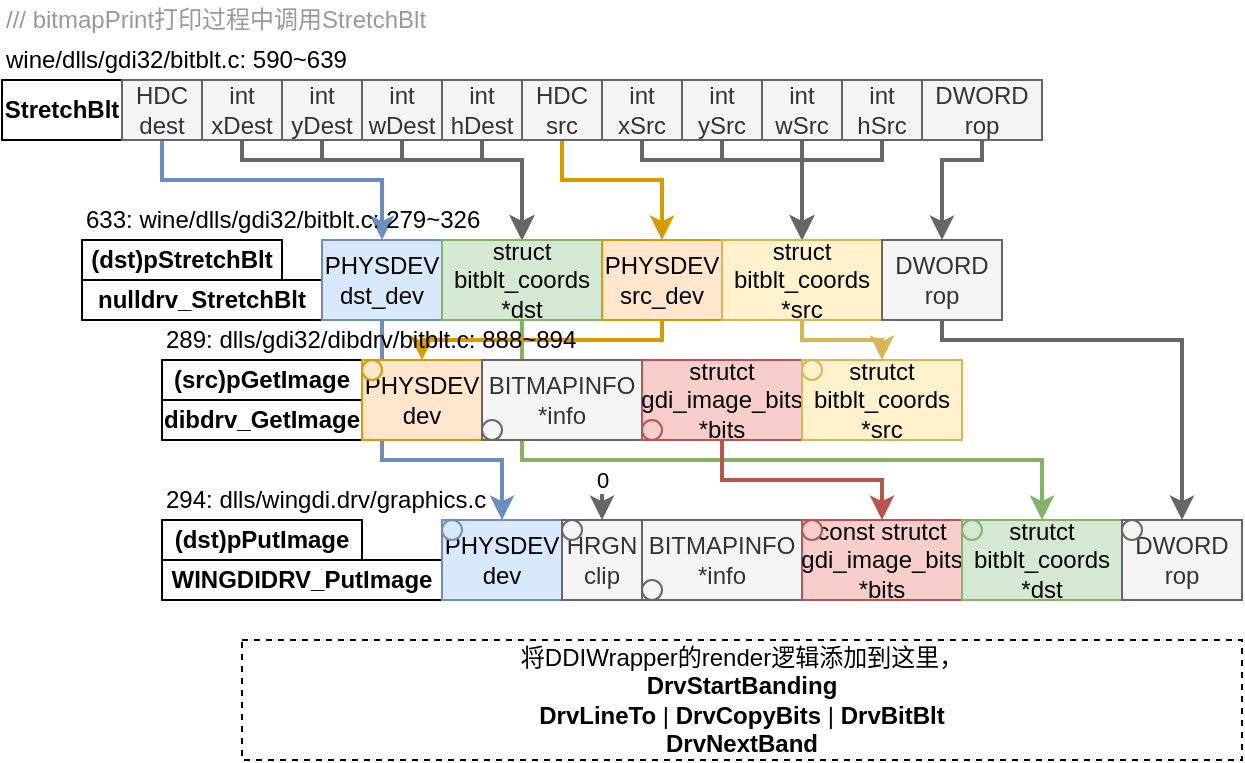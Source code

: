 <mxfile compressed="false" version="13.3.9" type="device">
  <diagram id="TGy3KXLHs06d4MJZ_HIX" name="Page-1">
    <mxGraphModel dx="683" dy="415" grid="1" gridSize="10" guides="0" tooltips="1" connect="1" arrows="1" fold="1" page="1" pageScale="1" pageWidth="850" pageHeight="1100" math="0" shadow="0">
      <root>
        <mxCell id="0" />
        <mxCell id="1" parent="0" />
        <mxCell id="fKnwoLsveoxRa16Z91zj-1" value="&lt;b&gt;StretchBlt&lt;/b&gt;" style="rounded=0;whiteSpace=wrap;html=1;" vertex="1" parent="1">
          <mxGeometry x="80" y="80" width="60" height="30" as="geometry" />
        </mxCell>
        <mxCell id="fKnwoLsveoxRa16Z91zj-33" style="edgeStyle=orthogonalEdgeStyle;rounded=0;orthogonalLoop=1;jettySize=auto;html=1;strokeWidth=2;fillColor=#dae8fc;strokeColor=#6c8ebf;" edge="1" parent="1" source="fKnwoLsveoxRa16Z91zj-2" target="fKnwoLsveoxRa16Z91zj-18">
          <mxGeometry relative="1" as="geometry">
            <Array as="points">
              <mxPoint x="160" y="130" />
              <mxPoint x="270" y="130" />
            </Array>
          </mxGeometry>
        </mxCell>
        <mxCell id="fKnwoLsveoxRa16Z91zj-2" value="HDC dest" style="rounded=0;whiteSpace=wrap;html=1;fillColor=#f5f5f5;strokeColor=#666666;fontColor=#333333;" vertex="1" parent="1">
          <mxGeometry x="140" y="80" width="40" height="30" as="geometry" />
        </mxCell>
        <mxCell id="fKnwoLsveoxRa16Z91zj-24" style="edgeStyle=orthogonalEdgeStyle;rounded=0;orthogonalLoop=1;jettySize=auto;html=1;strokeWidth=2;fillColor=#f5f5f5;strokeColor=#666666;" edge="1" parent="1" source="fKnwoLsveoxRa16Z91zj-3" target="fKnwoLsveoxRa16Z91zj-19">
          <mxGeometry relative="1" as="geometry">
            <Array as="points">
              <mxPoint x="200" y="120" />
              <mxPoint x="340" y="120" />
            </Array>
          </mxGeometry>
        </mxCell>
        <mxCell id="fKnwoLsveoxRa16Z91zj-3" value="int&lt;br&gt;xDest" style="rounded=0;whiteSpace=wrap;html=1;fillColor=#f5f5f5;strokeColor=#666666;fontColor=#333333;" vertex="1" parent="1">
          <mxGeometry x="180" y="80" width="40" height="30" as="geometry" />
        </mxCell>
        <mxCell id="fKnwoLsveoxRa16Z91zj-25" style="edgeStyle=orthogonalEdgeStyle;rounded=0;orthogonalLoop=1;jettySize=auto;html=1;strokeWidth=2;fillColor=#f5f5f5;strokeColor=#666666;" edge="1" parent="1" source="fKnwoLsveoxRa16Z91zj-4" target="fKnwoLsveoxRa16Z91zj-19">
          <mxGeometry relative="1" as="geometry">
            <Array as="points">
              <mxPoint x="240" y="120" />
              <mxPoint x="340" y="120" />
            </Array>
          </mxGeometry>
        </mxCell>
        <mxCell id="fKnwoLsveoxRa16Z91zj-4" value="int&lt;br&gt;yDest" style="rounded=0;whiteSpace=wrap;html=1;fillColor=#f5f5f5;strokeColor=#666666;fontColor=#333333;" vertex="1" parent="1">
          <mxGeometry x="220" y="80" width="40" height="30" as="geometry" />
        </mxCell>
        <mxCell id="fKnwoLsveoxRa16Z91zj-26" style="edgeStyle=orthogonalEdgeStyle;rounded=0;orthogonalLoop=1;jettySize=auto;html=1;strokeWidth=2;fillColor=#f5f5f5;strokeColor=#666666;" edge="1" parent="1" source="fKnwoLsveoxRa16Z91zj-5" target="fKnwoLsveoxRa16Z91zj-19">
          <mxGeometry relative="1" as="geometry">
            <Array as="points">
              <mxPoint x="280" y="120" />
              <mxPoint x="340" y="120" />
            </Array>
          </mxGeometry>
        </mxCell>
        <mxCell id="fKnwoLsveoxRa16Z91zj-5" value="int&lt;br&gt;wDest" style="rounded=0;whiteSpace=wrap;html=1;fillColor=#f5f5f5;strokeColor=#666666;fontColor=#333333;" vertex="1" parent="1">
          <mxGeometry x="260" y="80" width="40" height="30" as="geometry" />
        </mxCell>
        <mxCell id="fKnwoLsveoxRa16Z91zj-27" style="edgeStyle=orthogonalEdgeStyle;rounded=0;orthogonalLoop=1;jettySize=auto;html=1;strokeWidth=2;fillColor=#f5f5f5;strokeColor=#666666;" edge="1" parent="1" source="fKnwoLsveoxRa16Z91zj-6" target="fKnwoLsveoxRa16Z91zj-19">
          <mxGeometry relative="1" as="geometry">
            <Array as="points">
              <mxPoint x="320" y="120" />
              <mxPoint x="340" y="120" />
            </Array>
          </mxGeometry>
        </mxCell>
        <mxCell id="fKnwoLsveoxRa16Z91zj-6" value="int&lt;br&gt;hDest" style="rounded=0;whiteSpace=wrap;html=1;fillColor=#f5f5f5;strokeColor=#666666;fontColor=#333333;" vertex="1" parent="1">
          <mxGeometry x="300" y="80" width="40" height="30" as="geometry" />
        </mxCell>
        <mxCell id="fKnwoLsveoxRa16Z91zj-34" style="edgeStyle=orthogonalEdgeStyle;rounded=0;orthogonalLoop=1;jettySize=auto;html=1;strokeWidth=2;fillColor=#ffe6cc;strokeColor=#d79b00;" edge="1" parent="1" source="fKnwoLsveoxRa16Z91zj-7" target="fKnwoLsveoxRa16Z91zj-20">
          <mxGeometry relative="1" as="geometry">
            <Array as="points">
              <mxPoint x="360" y="130" />
              <mxPoint x="410" y="130" />
            </Array>
          </mxGeometry>
        </mxCell>
        <mxCell id="fKnwoLsveoxRa16Z91zj-7" value="HDC src" style="rounded=0;whiteSpace=wrap;html=1;fillColor=#f5f5f5;strokeColor=#666666;fontColor=#333333;" vertex="1" parent="1">
          <mxGeometry x="340" y="80" width="40" height="30" as="geometry" />
        </mxCell>
        <mxCell id="fKnwoLsveoxRa16Z91zj-28" style="edgeStyle=orthogonalEdgeStyle;rounded=0;orthogonalLoop=1;jettySize=auto;html=1;strokeWidth=2;fillColor=#f5f5f5;strokeColor=#666666;" edge="1" parent="1" source="fKnwoLsveoxRa16Z91zj-8" target="fKnwoLsveoxRa16Z91zj-22">
          <mxGeometry relative="1" as="geometry">
            <Array as="points">
              <mxPoint x="400" y="120" />
              <mxPoint x="480" y="120" />
            </Array>
          </mxGeometry>
        </mxCell>
        <mxCell id="fKnwoLsveoxRa16Z91zj-8" value="int&lt;br&gt;xSrc" style="rounded=0;whiteSpace=wrap;html=1;fillColor=#f5f5f5;strokeColor=#666666;fontColor=#333333;" vertex="1" parent="1">
          <mxGeometry x="380" y="80" width="40" height="30" as="geometry" />
        </mxCell>
        <mxCell id="fKnwoLsveoxRa16Z91zj-29" style="edgeStyle=orthogonalEdgeStyle;rounded=0;orthogonalLoop=1;jettySize=auto;html=1;strokeWidth=2;fillColor=#f5f5f5;strokeColor=#666666;" edge="1" parent="1" source="fKnwoLsveoxRa16Z91zj-9" target="fKnwoLsveoxRa16Z91zj-22">
          <mxGeometry relative="1" as="geometry">
            <Array as="points">
              <mxPoint x="440" y="120" />
              <mxPoint x="480" y="120" />
            </Array>
          </mxGeometry>
        </mxCell>
        <mxCell id="fKnwoLsveoxRa16Z91zj-9" value="int&lt;br&gt;ySrc" style="rounded=0;whiteSpace=wrap;html=1;fillColor=#f5f5f5;strokeColor=#666666;fontColor=#333333;" vertex="1" parent="1">
          <mxGeometry x="420" y="80" width="40" height="30" as="geometry" />
        </mxCell>
        <mxCell id="fKnwoLsveoxRa16Z91zj-30" style="edgeStyle=orthogonalEdgeStyle;rounded=0;orthogonalLoop=1;jettySize=auto;html=1;strokeWidth=2;fillColor=#f5f5f5;strokeColor=#666666;" edge="1" parent="1" source="fKnwoLsveoxRa16Z91zj-10" target="fKnwoLsveoxRa16Z91zj-22">
          <mxGeometry relative="1" as="geometry" />
        </mxCell>
        <mxCell id="fKnwoLsveoxRa16Z91zj-10" value="int&lt;br&gt;wSrc" style="rounded=0;whiteSpace=wrap;html=1;fillColor=#f5f5f5;strokeColor=#666666;fontColor=#333333;" vertex="1" parent="1">
          <mxGeometry x="460" y="80" width="40" height="30" as="geometry" />
        </mxCell>
        <mxCell id="fKnwoLsveoxRa16Z91zj-31" style="edgeStyle=orthogonalEdgeStyle;rounded=0;orthogonalLoop=1;jettySize=auto;html=1;strokeWidth=2;fillColor=#f5f5f5;strokeColor=#666666;" edge="1" parent="1" source="fKnwoLsveoxRa16Z91zj-11" target="fKnwoLsveoxRa16Z91zj-22">
          <mxGeometry relative="1" as="geometry">
            <Array as="points">
              <mxPoint x="520" y="120" />
              <mxPoint x="480" y="120" />
            </Array>
          </mxGeometry>
        </mxCell>
        <mxCell id="fKnwoLsveoxRa16Z91zj-11" value="int&lt;br&gt;hSrc" style="rounded=0;whiteSpace=wrap;html=1;fillColor=#f5f5f5;strokeColor=#666666;fontColor=#333333;" vertex="1" parent="1">
          <mxGeometry x="500" y="80" width="40" height="30" as="geometry" />
        </mxCell>
        <mxCell id="fKnwoLsveoxRa16Z91zj-32" style="edgeStyle=orthogonalEdgeStyle;rounded=0;orthogonalLoop=1;jettySize=auto;html=1;strokeWidth=2;fillColor=#f5f5f5;strokeColor=#666666;" edge="1" parent="1" source="fKnwoLsveoxRa16Z91zj-12" target="fKnwoLsveoxRa16Z91zj-23">
          <mxGeometry relative="1" as="geometry">
            <Array as="points">
              <mxPoint x="570" y="120" />
              <mxPoint x="550" y="120" />
            </Array>
          </mxGeometry>
        </mxCell>
        <mxCell id="fKnwoLsveoxRa16Z91zj-12" value="DWORD rop" style="rounded=0;whiteSpace=wrap;html=1;fillColor=#f5f5f5;strokeColor=#666666;fontColor=#333333;" vertex="1" parent="1">
          <mxGeometry x="540" y="80" width="60" height="30" as="geometry" />
        </mxCell>
        <mxCell id="fKnwoLsveoxRa16Z91zj-13" value="&lt;font color=&quot;#999999&quot;&gt;/// bitmapPrint打印过程中调用StretchBlt&lt;/font&gt;" style="text;html=1;align=left;verticalAlign=middle;resizable=0;points=[];autosize=1;" vertex="1" parent="1">
          <mxGeometry x="80" y="40" width="230" height="20" as="geometry" />
        </mxCell>
        <mxCell id="fKnwoLsveoxRa16Z91zj-14" value="wine/dlls/gdi32/bitblt.c: 590~639" style="text;html=1;align=left;verticalAlign=middle;resizable=0;points=[];autosize=1;" vertex="1" parent="1">
          <mxGeometry x="80" y="60" width="190" height="20" as="geometry" />
        </mxCell>
        <mxCell id="fKnwoLsveoxRa16Z91zj-15" value="&lt;b&gt;(dst)pStretchBlt&lt;/b&gt;" style="rounded=0;whiteSpace=wrap;html=1;" vertex="1" parent="1">
          <mxGeometry x="120" y="160" width="100" height="20" as="geometry" />
        </mxCell>
        <mxCell id="fKnwoLsveoxRa16Z91zj-16" value="633: wine/dlls/gdi32/bitblt.c: 279~326" style="text;html=1;align=left;verticalAlign=middle;resizable=0;points=[];autosize=1;" vertex="1" parent="1">
          <mxGeometry x="120" y="140" width="210" height="20" as="geometry" />
        </mxCell>
        <mxCell id="fKnwoLsveoxRa16Z91zj-17" value="&lt;b&gt;nulldrv_StretchBlt&lt;/b&gt;" style="rounded=0;whiteSpace=wrap;html=1;" vertex="1" parent="1">
          <mxGeometry x="120" y="180" width="120" height="20" as="geometry" />
        </mxCell>
        <mxCell id="fKnwoLsveoxRa16Z91zj-64" style="edgeStyle=orthogonalEdgeStyle;rounded=0;orthogonalLoop=1;jettySize=auto;html=1;strokeWidth=2;fillColor=#dae8fc;strokeColor=#6c8ebf;" edge="1" parent="1" source="fKnwoLsveoxRa16Z91zj-18" target="fKnwoLsveoxRa16Z91zj-51">
          <mxGeometry relative="1" as="geometry">
            <Array as="points">
              <mxPoint x="270" y="270" />
              <mxPoint x="330" y="270" />
            </Array>
          </mxGeometry>
        </mxCell>
        <mxCell id="fKnwoLsveoxRa16Z91zj-18" value="PHYSDEV dst_dev" style="rounded=0;whiteSpace=wrap;html=1;fillColor=#dae8fc;strokeColor=#6c8ebf;" vertex="1" parent="1">
          <mxGeometry x="240" y="160" width="60" height="40" as="geometry" />
        </mxCell>
        <mxCell id="fKnwoLsveoxRa16Z91zj-66" style="edgeStyle=orthogonalEdgeStyle;rounded=0;orthogonalLoop=1;jettySize=auto;html=1;strokeWidth=2;fillColor=#d5e8d4;strokeColor=#82b366;" edge="1" parent="1" source="fKnwoLsveoxRa16Z91zj-19" target="fKnwoLsveoxRa16Z91zj-59">
          <mxGeometry relative="1" as="geometry">
            <Array as="points">
              <mxPoint x="340" y="270" />
              <mxPoint x="600" y="270" />
            </Array>
          </mxGeometry>
        </mxCell>
        <mxCell id="fKnwoLsveoxRa16Z91zj-19" value="struct bitblt_coords *dst" style="rounded=0;whiteSpace=wrap;html=1;fillColor=#d5e8d4;strokeColor=#82b366;" vertex="1" parent="1">
          <mxGeometry x="300" y="160" width="80" height="40" as="geometry" />
        </mxCell>
        <mxCell id="fKnwoLsveoxRa16Z91zj-47" style="edgeStyle=orthogonalEdgeStyle;rounded=0;orthogonalLoop=1;jettySize=auto;html=1;strokeWidth=2;fillColor=#ffe6cc;strokeColor=#d79b00;" edge="1" parent="1" source="fKnwoLsveoxRa16Z91zj-20" target="fKnwoLsveoxRa16Z91zj-38">
          <mxGeometry relative="1" as="geometry">
            <Array as="points">
              <mxPoint x="410" y="210" />
              <mxPoint x="290" y="210" />
            </Array>
          </mxGeometry>
        </mxCell>
        <mxCell id="fKnwoLsveoxRa16Z91zj-20" value="PHYSDEV src_dev" style="rounded=0;whiteSpace=wrap;html=1;fillColor=#ffe6cc;strokeColor=#d79b00;" vertex="1" parent="1">
          <mxGeometry x="380" y="160" width="60" height="40" as="geometry" />
        </mxCell>
        <mxCell id="fKnwoLsveoxRa16Z91zj-48" style="edgeStyle=orthogonalEdgeStyle;rounded=0;orthogonalLoop=1;jettySize=auto;html=1;strokeWidth=2;fillColor=#fff2cc;strokeColor=#d6b656;" edge="1" parent="1" source="fKnwoLsveoxRa16Z91zj-22" target="fKnwoLsveoxRa16Z91zj-41">
          <mxGeometry relative="1" as="geometry">
            <Array as="points">
              <mxPoint x="480" y="210" />
              <mxPoint x="520" y="210" />
            </Array>
          </mxGeometry>
        </mxCell>
        <mxCell id="fKnwoLsveoxRa16Z91zj-22" value="struct bitblt_coords *src" style="rounded=0;whiteSpace=wrap;html=1;fillColor=#fff2cc;strokeColor=#d6b656;" vertex="1" parent="1">
          <mxGeometry x="440" y="160" width="80" height="40" as="geometry" />
        </mxCell>
        <mxCell id="fKnwoLsveoxRa16Z91zj-67" style="edgeStyle=orthogonalEdgeStyle;rounded=0;orthogonalLoop=1;jettySize=auto;html=1;strokeWidth=2;fillColor=#f5f5f5;strokeColor=#666666;" edge="1" parent="1" source="fKnwoLsveoxRa16Z91zj-23" target="fKnwoLsveoxRa16Z91zj-61">
          <mxGeometry relative="1" as="geometry">
            <Array as="points">
              <mxPoint x="550" y="210" />
              <mxPoint x="670" y="210" />
            </Array>
          </mxGeometry>
        </mxCell>
        <mxCell id="fKnwoLsveoxRa16Z91zj-23" value="DWORD rop" style="rounded=0;whiteSpace=wrap;html=1;fillColor=#f5f5f5;strokeColor=#666666;fontColor=#333333;" vertex="1" parent="1">
          <mxGeometry x="520" y="160" width="60" height="40" as="geometry" />
        </mxCell>
        <mxCell id="fKnwoLsveoxRa16Z91zj-35" value="&lt;b&gt;dibdrv_GetImage&lt;/b&gt;" style="rounded=0;whiteSpace=wrap;html=1;" vertex="1" parent="1">
          <mxGeometry x="160" y="240" width="100" height="20" as="geometry" />
        </mxCell>
        <mxCell id="fKnwoLsveoxRa16Z91zj-36" value="&lt;b&gt;WINGDIDRV_PutImage&lt;/b&gt;" style="rounded=0;whiteSpace=wrap;html=1;" vertex="1" parent="1">
          <mxGeometry x="160" y="320" width="140" height="20" as="geometry" />
        </mxCell>
        <mxCell id="fKnwoLsveoxRa16Z91zj-37" value="&lt;b&gt;(src)pGetImage&lt;/b&gt;" style="rounded=0;whiteSpace=wrap;html=1;" vertex="1" parent="1">
          <mxGeometry x="160" y="220" width="100" height="20" as="geometry" />
        </mxCell>
        <mxCell id="fKnwoLsveoxRa16Z91zj-38" value="PHYSDEV dev" style="rounded=0;whiteSpace=wrap;html=1;fillColor=#ffe6cc;strokeColor=#d79b00;" vertex="1" parent="1">
          <mxGeometry x="260" y="220" width="60" height="40" as="geometry" />
        </mxCell>
        <mxCell id="fKnwoLsveoxRa16Z91zj-39" value="BITMAPINFO *info" style="rounded=0;whiteSpace=wrap;html=1;fillColor=#f5f5f5;strokeColor=#666666;fontColor=#333333;" vertex="1" parent="1">
          <mxGeometry x="320" y="220" width="80" height="40" as="geometry" />
        </mxCell>
        <mxCell id="fKnwoLsveoxRa16Z91zj-65" style="edgeStyle=orthogonalEdgeStyle;rounded=0;orthogonalLoop=1;jettySize=auto;html=1;strokeWidth=2;fillColor=#f8cecc;strokeColor=#b85450;" edge="1" parent="1" source="fKnwoLsveoxRa16Z91zj-40" target="fKnwoLsveoxRa16Z91zj-56">
          <mxGeometry relative="1" as="geometry" />
        </mxCell>
        <mxCell id="fKnwoLsveoxRa16Z91zj-40" value="strutct gdi_image_bits *bits" style="rounded=0;whiteSpace=wrap;html=1;fillColor=#f8cecc;strokeColor=#b85450;" vertex="1" parent="1">
          <mxGeometry x="400" y="220" width="80" height="40" as="geometry" />
        </mxCell>
        <mxCell id="fKnwoLsveoxRa16Z91zj-41" value="strutct bitblt_coords *src" style="rounded=0;whiteSpace=wrap;html=1;fillColor=#fff2cc;strokeColor=#d6b656;" vertex="1" parent="1">
          <mxGeometry x="480" y="220" width="80" height="40" as="geometry" />
        </mxCell>
        <mxCell id="fKnwoLsveoxRa16Z91zj-42" value="" style="ellipse;whiteSpace=wrap;html=1;aspect=fixed;fillColor=#ffe6cc;strokeColor=#d79b00;" vertex="1" parent="1">
          <mxGeometry x="260" y="220" width="10" height="10" as="geometry" />
        </mxCell>
        <mxCell id="fKnwoLsveoxRa16Z91zj-43" value="" style="ellipse;whiteSpace=wrap;html=1;aspect=fixed;fillColor=#f5f5f5;strokeColor=#666666;fontColor=#333333;" vertex="1" parent="1">
          <mxGeometry x="320" y="250" width="10" height="10" as="geometry" />
        </mxCell>
        <mxCell id="fKnwoLsveoxRa16Z91zj-44" value="" style="ellipse;whiteSpace=wrap;html=1;aspect=fixed;fillColor=#f8cecc;strokeColor=#b85450;" vertex="1" parent="1">
          <mxGeometry x="400" y="250" width="10" height="10" as="geometry" />
        </mxCell>
        <mxCell id="fKnwoLsveoxRa16Z91zj-45" value="" style="ellipse;whiteSpace=wrap;html=1;aspect=fixed;fillColor=#fff2cc;strokeColor=#d6b656;" vertex="1" parent="1">
          <mxGeometry x="480" y="220" width="10" height="10" as="geometry" />
        </mxCell>
        <mxCell id="fKnwoLsveoxRa16Z91zj-49" value="289:&amp;nbsp;dlls/gdi32/dibdrv/bitblt.c: 888~894" style="text;html=1;align=left;verticalAlign=middle;resizable=0;points=[];autosize=1;" vertex="1" parent="1">
          <mxGeometry x="160" y="200" width="220" height="20" as="geometry" />
        </mxCell>
        <mxCell id="fKnwoLsveoxRa16Z91zj-50" value="&lt;b&gt;(dst)pPutImage&lt;/b&gt;" style="rounded=0;whiteSpace=wrap;html=1;" vertex="1" parent="1">
          <mxGeometry x="160" y="300" width="100" height="20" as="geometry" />
        </mxCell>
        <mxCell id="fKnwoLsveoxRa16Z91zj-51" value="PHYSDEV dev" style="rounded=0;whiteSpace=wrap;html=1;fillColor=#dae8fc;strokeColor=#6c8ebf;" vertex="1" parent="1">
          <mxGeometry x="300" y="300" width="60" height="40" as="geometry" />
        </mxCell>
        <mxCell id="fKnwoLsveoxRa16Z91zj-52" value="HRGN clip" style="rounded=0;whiteSpace=wrap;html=1;fillColor=#f5f5f5;strokeColor=#666666;fontColor=#333333;" vertex="1" parent="1">
          <mxGeometry x="360" y="300" width="40" height="40" as="geometry" />
        </mxCell>
        <mxCell id="fKnwoLsveoxRa16Z91zj-54" value="BITMAPINFO *info" style="rounded=0;whiteSpace=wrap;html=1;fillColor=#f5f5f5;strokeColor=#666666;fontColor=#333333;" vertex="1" parent="1">
          <mxGeometry x="400" y="300" width="80" height="40" as="geometry" />
        </mxCell>
        <mxCell id="fKnwoLsveoxRa16Z91zj-55" value="" style="ellipse;whiteSpace=wrap;html=1;aspect=fixed;fillColor=#f5f5f5;strokeColor=#666666;fontColor=#333333;" vertex="1" parent="1">
          <mxGeometry x="400" y="330" width="10" height="10" as="geometry" />
        </mxCell>
        <mxCell id="fKnwoLsveoxRa16Z91zj-56" value="const strutct gdi_image_bits *bits" style="rounded=0;whiteSpace=wrap;html=1;fillColor=#f8cecc;strokeColor=#b85450;" vertex="1" parent="1">
          <mxGeometry x="480" y="300" width="80" height="40" as="geometry" />
        </mxCell>
        <mxCell id="fKnwoLsveoxRa16Z91zj-57" value="" style="ellipse;whiteSpace=wrap;html=1;aspect=fixed;fillColor=#f8cecc;strokeColor=#b85450;" vertex="1" parent="1">
          <mxGeometry x="480" y="300" width="10" height="10" as="geometry" />
        </mxCell>
        <mxCell id="fKnwoLsveoxRa16Z91zj-59" value="strutct bitblt_coords *dst" style="rounded=0;whiteSpace=wrap;html=1;fillColor=#d5e8d4;strokeColor=#82b366;" vertex="1" parent="1">
          <mxGeometry x="560" y="300" width="80" height="40" as="geometry" />
        </mxCell>
        <mxCell id="fKnwoLsveoxRa16Z91zj-60" value="" style="ellipse;whiteSpace=wrap;html=1;aspect=fixed;fillColor=#d5e8d4;strokeColor=#82b366;" vertex="1" parent="1">
          <mxGeometry x="560" y="300" width="10" height="10" as="geometry" />
        </mxCell>
        <mxCell id="fKnwoLsveoxRa16Z91zj-61" value="DWORD rop" style="rounded=0;whiteSpace=wrap;html=1;fillColor=#f5f5f5;strokeColor=#666666;fontColor=#333333;" vertex="1" parent="1">
          <mxGeometry x="640" y="300" width="60" height="40" as="geometry" />
        </mxCell>
        <mxCell id="fKnwoLsveoxRa16Z91zj-62" value="0" style="endArrow=classic;html=1;strokeWidth=2;fillColor=#f5f5f5;strokeColor=#666666;" edge="1" parent="1" target="fKnwoLsveoxRa16Z91zj-52">
          <mxGeometry x="-1" width="50" height="50" relative="1" as="geometry">
            <mxPoint x="380" y="280" as="sourcePoint" />
            <mxPoint x="360" y="330" as="targetPoint" />
            <mxPoint as="offset" />
          </mxGeometry>
        </mxCell>
        <mxCell id="fKnwoLsveoxRa16Z91zj-63" value="" style="ellipse;whiteSpace=wrap;html=1;aspect=fixed;fillColor=#dae8fc;strokeColor=#6c8ebf;" vertex="1" parent="1">
          <mxGeometry x="300" y="300" width="10" height="10" as="geometry" />
        </mxCell>
        <mxCell id="fKnwoLsveoxRa16Z91zj-68" value="294:&amp;nbsp;dlls/wingdi.drv/graphics.c" style="text;html=1;align=left;verticalAlign=middle;resizable=0;points=[];autosize=1;" vertex="1" parent="1">
          <mxGeometry x="160" y="280" width="180" height="20" as="geometry" />
        </mxCell>
        <mxCell id="fKnwoLsveoxRa16Z91zj-69" value="" style="ellipse;whiteSpace=wrap;html=1;aspect=fixed;fillColor=#f5f5f5;strokeColor=#666666;fontColor=#333333;" vertex="1" parent="1">
          <mxGeometry x="360" y="300" width="10" height="10" as="geometry" />
        </mxCell>
        <mxCell id="fKnwoLsveoxRa16Z91zj-70" value="" style="ellipse;whiteSpace=wrap;html=1;aspect=fixed;fillColor=#f5f5f5;strokeColor=#666666;fontColor=#333333;" vertex="1" parent="1">
          <mxGeometry x="640" y="300" width="10" height="10" as="geometry" />
        </mxCell>
        <mxCell id="fKnwoLsveoxRa16Z91zj-72" value="将DDIWrapper的render逻辑添加到这里，&lt;br&gt;&lt;b&gt;DrvStartBanding&lt;/b&gt;&lt;br&gt;&lt;b&gt;DrvLineTo&lt;/b&gt; | &lt;b&gt;DrvCopyBits&lt;/b&gt; | &lt;b&gt;DrvBitBlt&lt;/b&gt;&lt;br&gt;&lt;b&gt;DrvNextBand&lt;/b&gt;" style="rounded=0;whiteSpace=wrap;html=1;dashed=1;fillColor=none;" vertex="1" parent="1">
          <mxGeometry x="200" y="360" width="500" height="60" as="geometry" />
        </mxCell>
      </root>
    </mxGraphModel>
  </diagram>
</mxfile>
